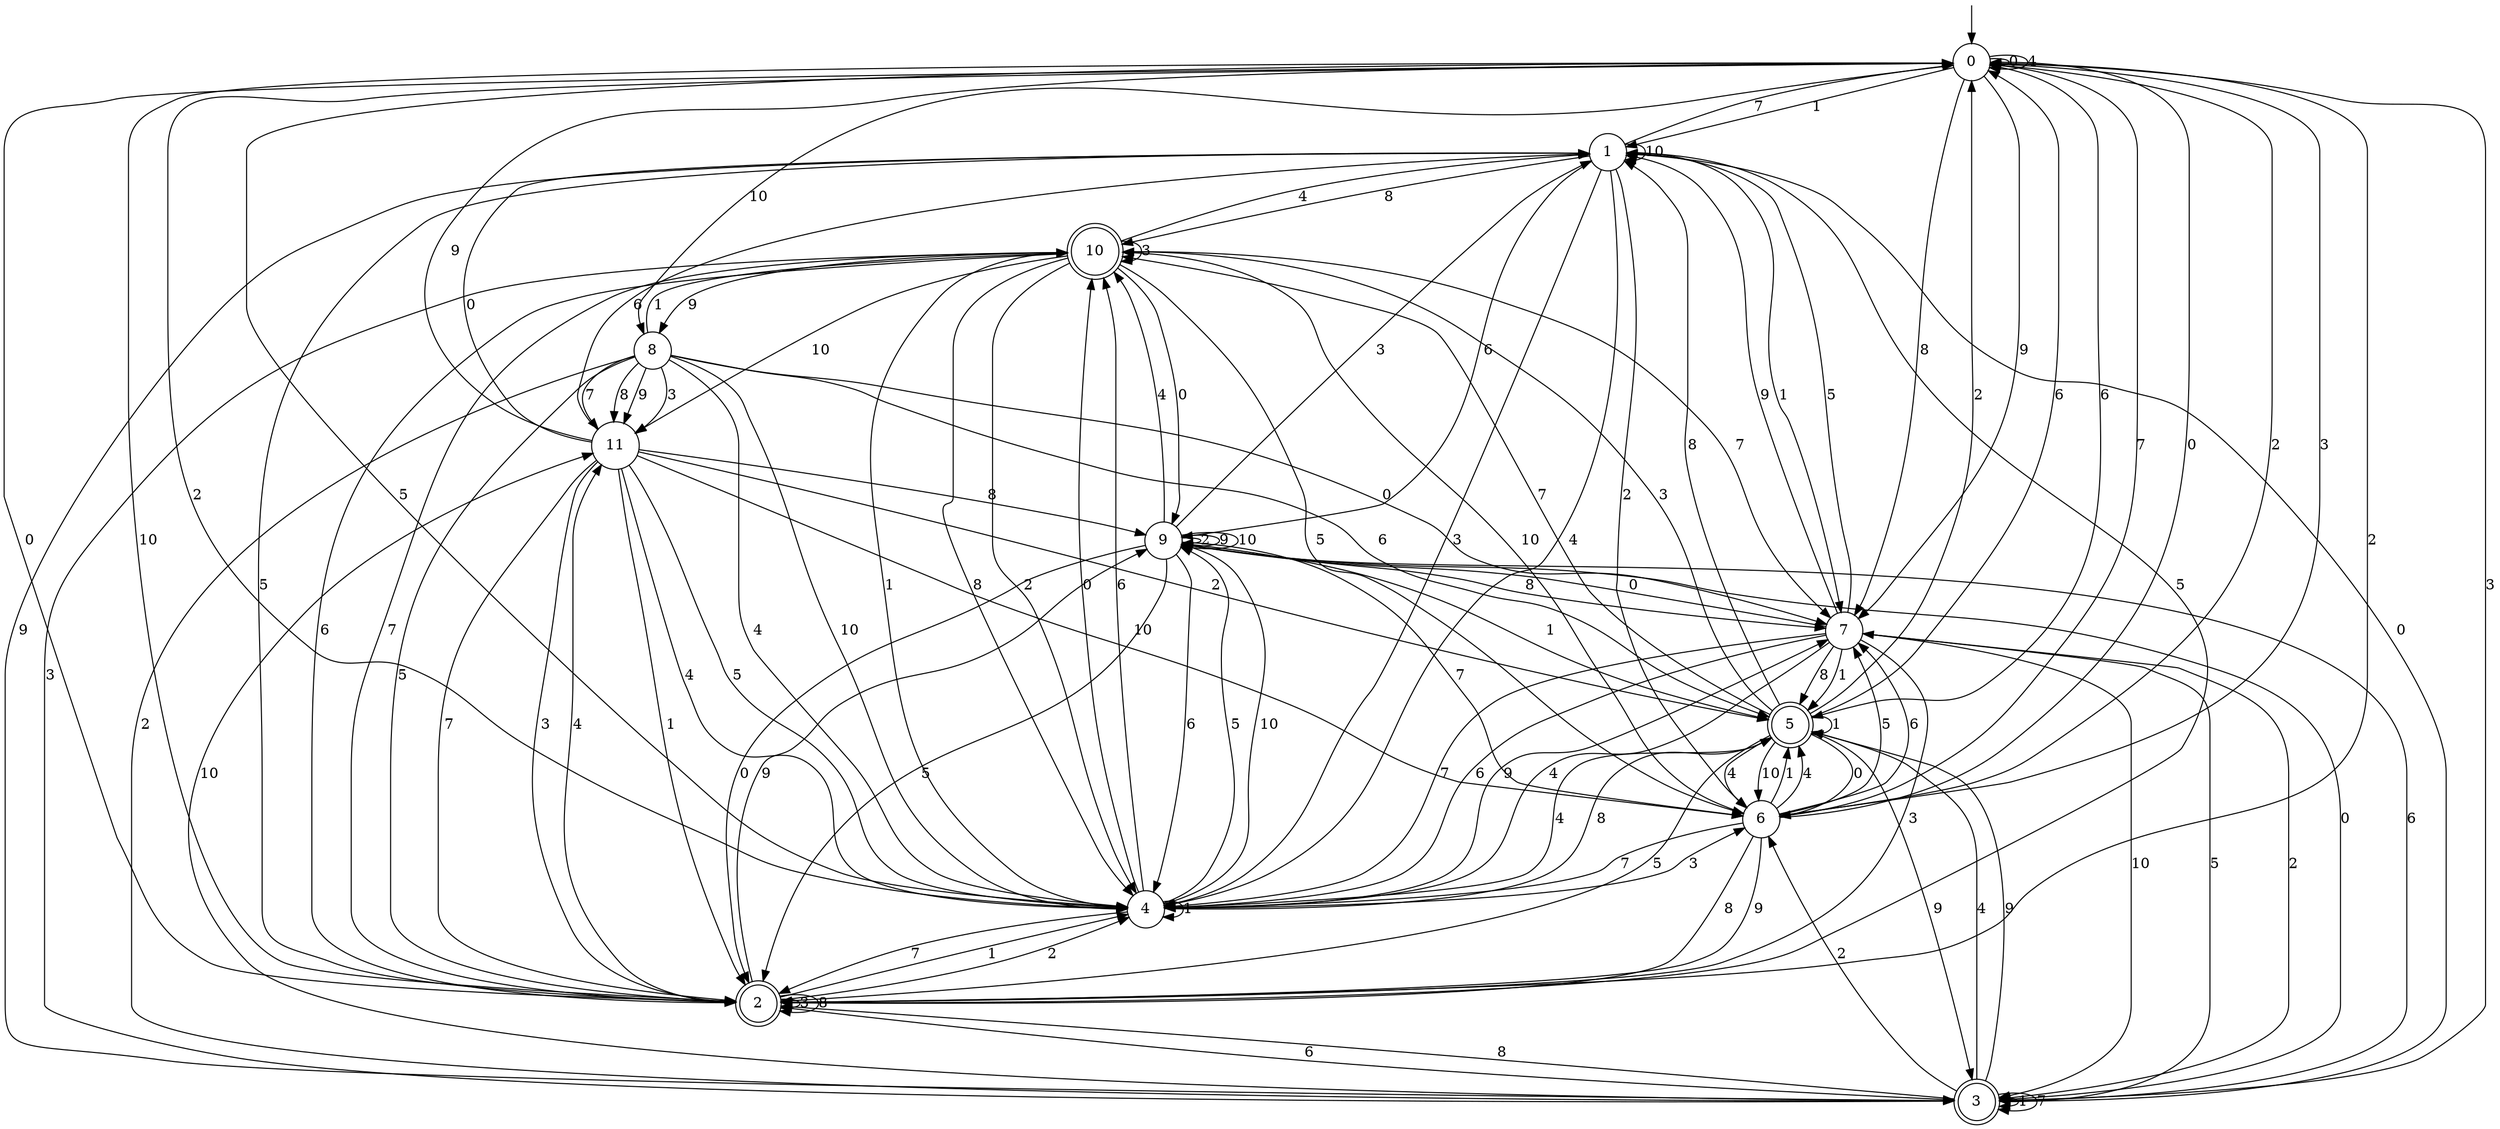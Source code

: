 digraph g {

	s0 [shape="circle" label="0"];
	s1 [shape="circle" label="1"];
	s2 [shape="doublecircle" label="2"];
	s3 [shape="doublecircle" label="3"];
	s4 [shape="circle" label="4"];
	s5 [shape="doublecircle" label="5"];
	s6 [shape="circle" label="6"];
	s7 [shape="circle" label="7"];
	s8 [shape="circle" label="8"];
	s9 [shape="circle" label="9"];
	s10 [shape="doublecircle" label="10"];
	s11 [shape="circle" label="11"];
	s0 -> s0 [label="0"];
	s0 -> s1 [label="1"];
	s0 -> s2 [label="2"];
	s0 -> s3 [label="3"];
	s0 -> s0 [label="4"];
	s0 -> s4 [label="5"];
	s0 -> s5 [label="6"];
	s0 -> s6 [label="7"];
	s0 -> s7 [label="8"];
	s0 -> s7 [label="9"];
	s0 -> s8 [label="10"];
	s1 -> s3 [label="0"];
	s1 -> s7 [label="1"];
	s1 -> s6 [label="2"];
	s1 -> s4 [label="3"];
	s1 -> s4 [label="4"];
	s1 -> s2 [label="5"];
	s1 -> s9 [label="6"];
	s1 -> s0 [label="7"];
	s1 -> s10 [label="8"];
	s1 -> s3 [label="9"];
	s1 -> s1 [label="10"];
	s2 -> s0 [label="0"];
	s2 -> s4 [label="1"];
	s2 -> s4 [label="2"];
	s2 -> s2 [label="3"];
	s2 -> s11 [label="4"];
	s2 -> s1 [label="5"];
	s2 -> s3 [label="6"];
	s2 -> s10 [label="7"];
	s2 -> s2 [label="8"];
	s2 -> s9 [label="9"];
	s2 -> s0 [label="10"];
	s3 -> s9 [label="0"];
	s3 -> s3 [label="1"];
	s3 -> s6 [label="2"];
	s3 -> s10 [label="3"];
	s3 -> s5 [label="4"];
	s3 -> s7 [label="5"];
	s3 -> s9 [label="6"];
	s3 -> s3 [label="7"];
	s3 -> s2 [label="8"];
	s3 -> s5 [label="9"];
	s3 -> s11 [label="10"];
	s4 -> s10 [label="0"];
	s4 -> s4 [label="1"];
	s4 -> s0 [label="2"];
	s4 -> s6 [label="3"];
	s4 -> s5 [label="4"];
	s4 -> s9 [label="5"];
	s4 -> s10 [label="6"];
	s4 -> s2 [label="7"];
	s4 -> s5 [label="8"];
	s4 -> s7 [label="9"];
	s4 -> s9 [label="10"];
	s5 -> s6 [label="0"];
	s5 -> s5 [label="1"];
	s5 -> s0 [label="2"];
	s5 -> s10 [label="3"];
	s5 -> s6 [label="4"];
	s5 -> s2 [label="5"];
	s5 -> s0 [label="6"];
	s5 -> s10 [label="7"];
	s5 -> s1 [label="8"];
	s5 -> s3 [label="9"];
	s5 -> s6 [label="10"];
	s6 -> s0 [label="0"];
	s6 -> s5 [label="1"];
	s6 -> s0 [label="2"];
	s6 -> s0 [label="3"];
	s6 -> s5 [label="4"];
	s6 -> s7 [label="5"];
	s6 -> s7 [label="6"];
	s6 -> s4 [label="7"];
	s6 -> s2 [label="8"];
	s6 -> s2 [label="9"];
	s6 -> s10 [label="10"];
	s7 -> s9 [label="0"];
	s7 -> s5 [label="1"];
	s7 -> s3 [label="2"];
	s7 -> s2 [label="3"];
	s7 -> s4 [label="4"];
	s7 -> s1 [label="5"];
	s7 -> s4 [label="6"];
	s7 -> s4 [label="7"];
	s7 -> s5 [label="8"];
	s7 -> s1 [label="9"];
	s7 -> s3 [label="10"];
	s8 -> s7 [label="0"];
	s8 -> s10 [label="1"];
	s8 -> s3 [label="2"];
	s8 -> s11 [label="3"];
	s8 -> s4 [label="4"];
	s8 -> s2 [label="5"];
	s8 -> s5 [label="6"];
	s8 -> s11 [label="7"];
	s8 -> s11 [label="8"];
	s8 -> s11 [label="9"];
	s8 -> s4 [label="10"];
	s9 -> s2 [label="0"];
	s9 -> s5 [label="1"];
	s9 -> s9 [label="2"];
	s9 -> s1 [label="3"];
	s9 -> s10 [label="4"];
	s9 -> s2 [label="5"];
	s9 -> s4 [label="6"];
	s9 -> s6 [label="7"];
	s9 -> s7 [label="8"];
	s9 -> s9 [label="9"];
	s9 -> s9 [label="10"];
	s10 -> s9 [label="0"];
	s10 -> s4 [label="1"];
	s10 -> s4 [label="2"];
	s10 -> s10 [label="3"];
	s10 -> s1 [label="4"];
	s10 -> s6 [label="5"];
	s10 -> s2 [label="6"];
	s10 -> s7 [label="7"];
	s10 -> s4 [label="8"];
	s10 -> s8 [label="9"];
	s10 -> s11 [label="10"];
	s11 -> s1 [label="0"];
	s11 -> s2 [label="1"];
	s11 -> s5 [label="2"];
	s11 -> s2 [label="3"];
	s11 -> s4 [label="4"];
	s11 -> s4 [label="5"];
	s11 -> s1 [label="6"];
	s11 -> s2 [label="7"];
	s11 -> s9 [label="8"];
	s11 -> s0 [label="9"];
	s11 -> s6 [label="10"];

__start0 [label="" shape="none" width="0" height="0"];
__start0 -> s0;

}
